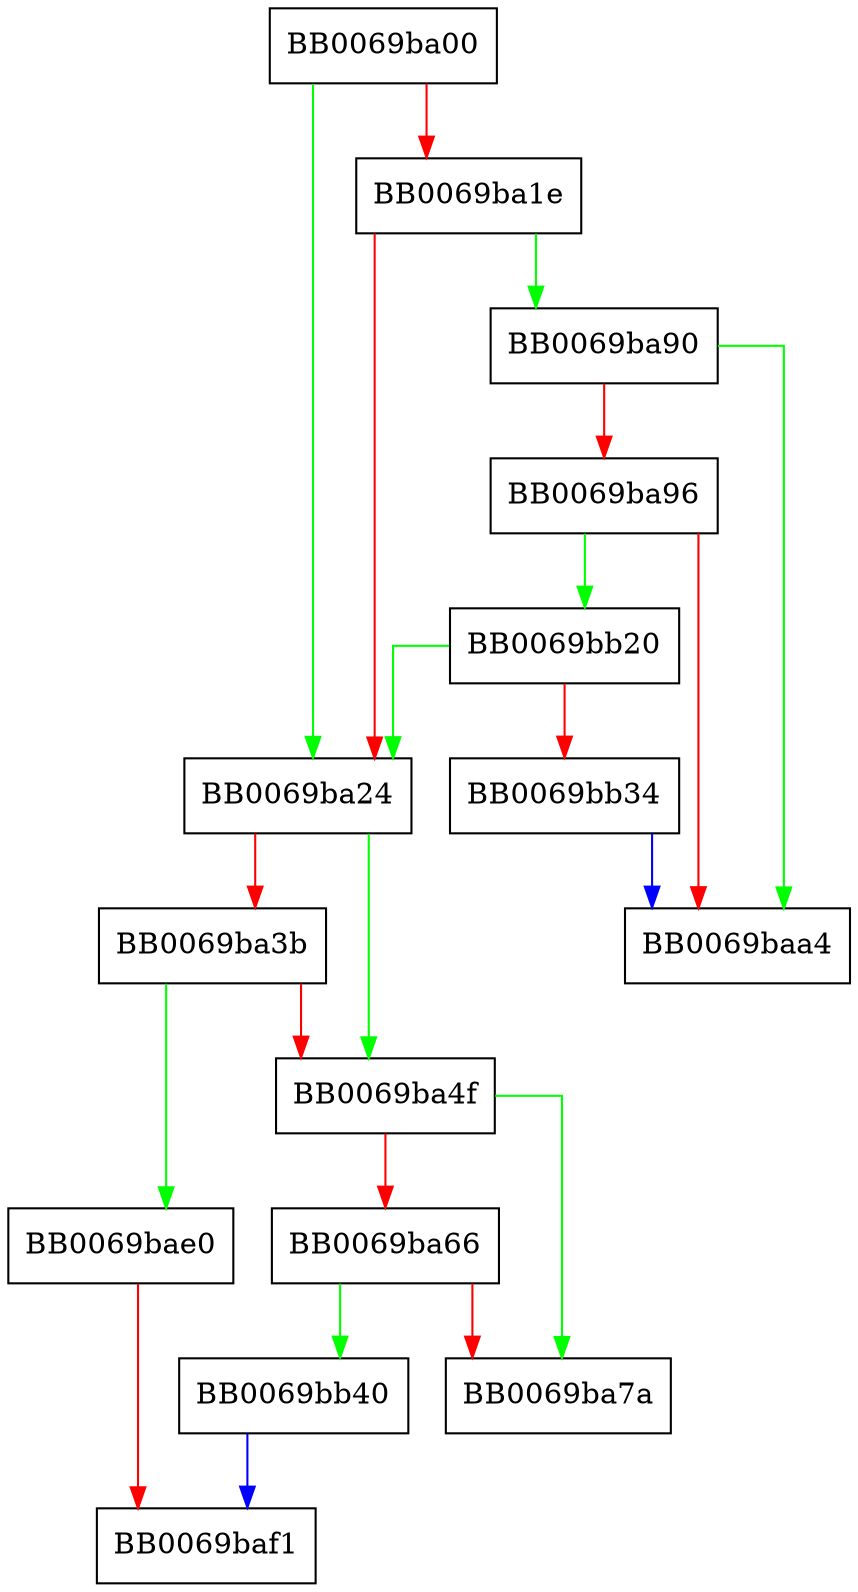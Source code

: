 digraph aes_siv_get_ctx_params {
  node [shape="box"];
  graph [splines=ortho];
  BB0069ba00 -> BB0069ba24 [color="green"];
  BB0069ba00 -> BB0069ba1e [color="red"];
  BB0069ba1e -> BB0069ba90 [color="green"];
  BB0069ba1e -> BB0069ba24 [color="red"];
  BB0069ba24 -> BB0069ba4f [color="green"];
  BB0069ba24 -> BB0069ba3b [color="red"];
  BB0069ba3b -> BB0069bae0 [color="green"];
  BB0069ba3b -> BB0069ba4f [color="red"];
  BB0069ba4f -> BB0069ba7a [color="green"];
  BB0069ba4f -> BB0069ba66 [color="red"];
  BB0069ba66 -> BB0069bb40 [color="green"];
  BB0069ba66 -> BB0069ba7a [color="red"];
  BB0069ba90 -> BB0069baa4 [color="green"];
  BB0069ba90 -> BB0069ba96 [color="red"];
  BB0069ba96 -> BB0069bb20 [color="green"];
  BB0069ba96 -> BB0069baa4 [color="red"];
  BB0069bae0 -> BB0069baf1 [color="red"];
  BB0069bb20 -> BB0069ba24 [color="green"];
  BB0069bb20 -> BB0069bb34 [color="red"];
  BB0069bb34 -> BB0069baa4 [color="blue"];
  BB0069bb40 -> BB0069baf1 [color="blue"];
}